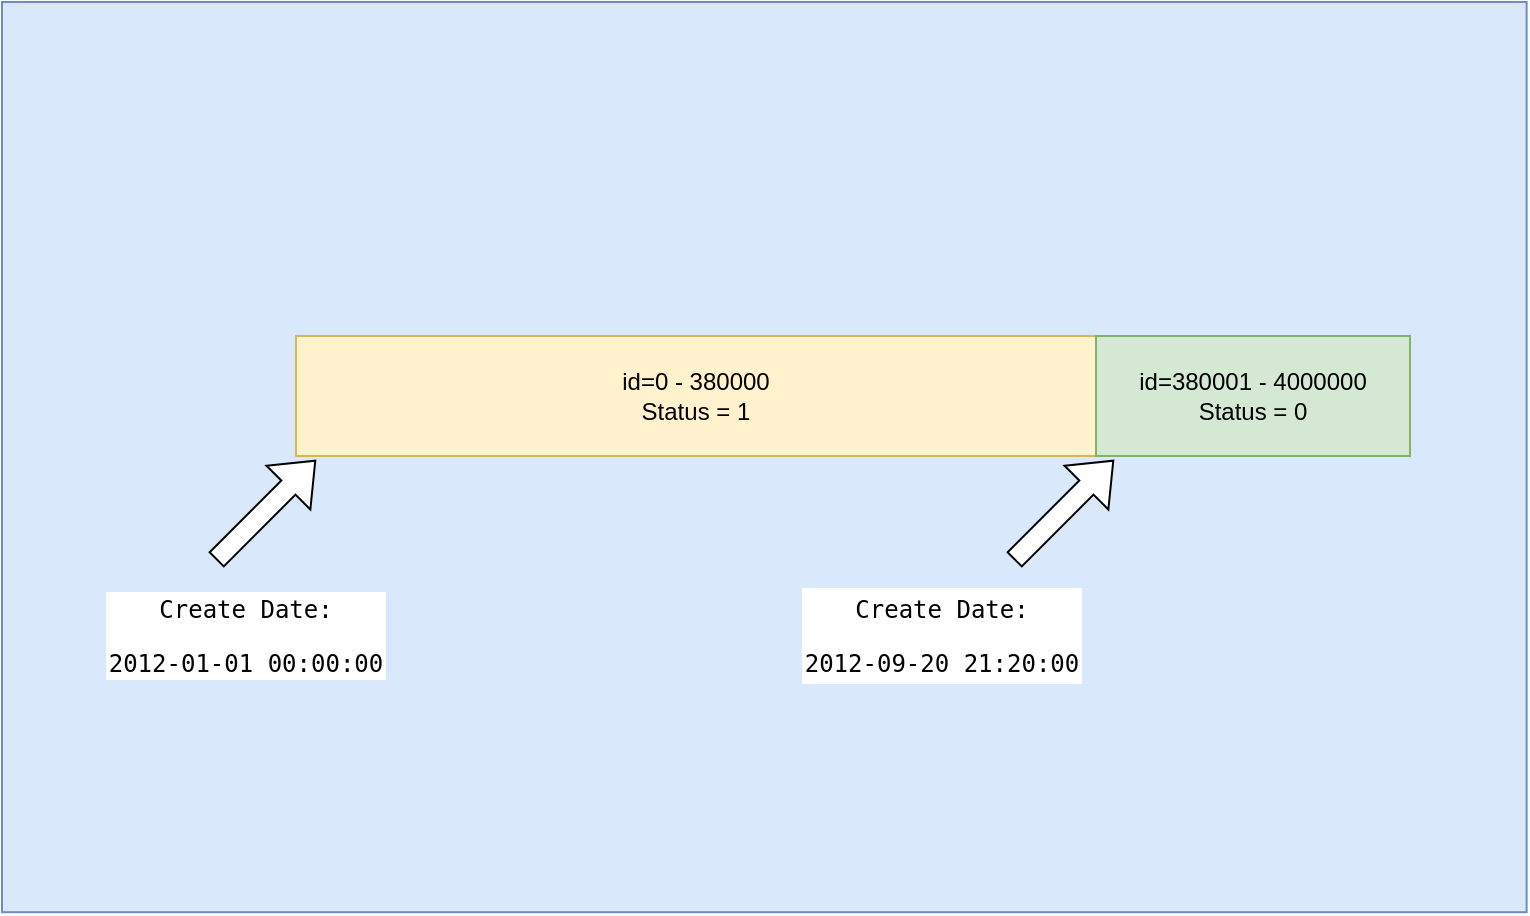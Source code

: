 <mxfile version="26.2.4" pages="3">
  <diagram name="Page-1" id="B-NXQfdj9lT-cmG35u87">
    <mxGraphModel dx="2087" dy="908" grid="0" gridSize="10" guides="1" tooltips="1" connect="1" arrows="1" fold="1" page="0" pageScale="1" pageWidth="827" pageHeight="1169" math="0" shadow="0">
      <root>
        <mxCell id="0" />
        <mxCell id="AWFziX5qAN1pF5W1EHlr-2" value="part1" parent="0" />
        <mxCell id="AWFziX5qAN1pF5W1EHlr-1" value="" style="rounded=0;whiteSpace=wrap;html=1;fillColor=#dae8fc;strokeColor=#6c8ebf;aspect=fixed;" vertex="1" parent="AWFziX5qAN1pF5W1EHlr-2">
          <mxGeometry x="-27" y="103" width="762.31" height="455.1" as="geometry" />
        </mxCell>
        <mxCell id="1" parent="0" />
        <mxCell id="8leqp02ebylX3cAgB8gu-1" value="id=0 - 380000&lt;div&gt;Status = 1&lt;/div&gt;" style="rounded=0;whiteSpace=wrap;html=1;fillColor=#fff2cc;strokeColor=#d6b656;" parent="1" vertex="1">
          <mxGeometry x="120" y="270" width="400" height="60" as="geometry" />
        </mxCell>
        <mxCell id="8leqp02ebylX3cAgB8gu-2" value="id=380001 - 4000000&lt;div&gt;Status = 0&lt;/div&gt;" style="rounded=0;whiteSpace=wrap;html=1;fillColor=#d5e8d4;strokeColor=#82b366;" parent="1" vertex="1">
          <mxGeometry x="520" y="270" width="157" height="60" as="geometry" />
        </mxCell>
        <mxCell id="8leqp02ebylX3cAgB8gu-3" value="" style="shape=flexArrow;endArrow=classic;html=1;rounded=0;fillColor=default;" parent="1" edge="1">
          <mxGeometry width="50" height="50" relative="1" as="geometry">
            <mxPoint x="479" y="382" as="sourcePoint" />
            <mxPoint x="529" y="332" as="targetPoint" />
          </mxGeometry>
        </mxCell>
        <mxCell id="8leqp02ebylX3cAgB8gu-4" value="" style="shape=flexArrow;endArrow=classic;html=1;rounded=0;fillColor=default;" parent="1" edge="1">
          <mxGeometry width="50" height="50" relative="1" as="geometry">
            <mxPoint x="80" y="382" as="sourcePoint" />
            <mxPoint x="130" y="332" as="targetPoint" />
          </mxGeometry>
        </mxCell>
        <mxCell id="8leqp02ebylX3cAgB8gu-5" value="&lt;pre class=&quot;graf graf--pre&quot;&gt;Create Date:&lt;/pre&gt;&lt;pre class=&quot;graf graf--pre&quot;&gt;2012-01-01 00:00:00&lt;/pre&gt;" style="text;html=1;align=center;verticalAlign=middle;whiteSpace=wrap;rounded=0;fillColor=default;" parent="1" vertex="1">
          <mxGeometry x="25" y="398" width="140" height="44" as="geometry" />
        </mxCell>
        <mxCell id="8leqp02ebylX3cAgB8gu-6" value="&lt;pre class=&quot;graf graf--pre&quot;&gt;Create Date:&lt;/pre&gt;&lt;pre class=&quot;graf graf--pre&quot;&gt;2012-09-20 21:20:00&lt;/pre&gt;" style="text;html=1;align=center;verticalAlign=middle;whiteSpace=wrap;rounded=0;fillColor=default;" parent="1" vertex="1">
          <mxGeometry x="373" y="396" width="140" height="48" as="geometry" />
        </mxCell>
        <mxCell id="8leqp02ebylX3cAgB8gu-15" value="part2" parent="0" visible="0" />
        <mxCell id="HA0lHsWeE3cm6nTAC_Fw-1" style="edgeStyle=orthogonalEdgeStyle;rounded=0;orthogonalLoop=1;jettySize=auto;html=1;entryX=0.5;entryY=0;entryDx=0;entryDy=0;" parent="8leqp02ebylX3cAgB8gu-15" source="8leqp02ebylX3cAgB8gu-10" target="8leqp02ebylX3cAgB8gu-19" edge="1">
          <mxGeometry relative="1" as="geometry">
            <Array as="points">
              <mxPoint x="569" y="-26" />
              <mxPoint x="599" y="-26" />
            </Array>
          </mxGeometry>
        </mxCell>
        <mxCell id="8leqp02ebylX3cAgB8gu-10" value="Data we are going to query" style="rounded=0;whiteSpace=wrap;html=1;fillColor=#dae8fc;strokeColor=#6c8ebf;" parent="8leqp02ebylX3cAgB8gu-15" vertex="1">
          <mxGeometry x="522.5" y="-104" width="93.5" height="66" as="geometry" />
        </mxCell>
        <mxCell id="8leqp02ebylX3cAgB8gu-11" value="" style="shape=flexArrow;endArrow=classic;html=1;rounded=0;fillColor=default;" parent="8leqp02ebylX3cAgB8gu-15" edge="1">
          <mxGeometry width="50" height="50" relative="1" as="geometry">
            <mxPoint x="623" y="384" as="sourcePoint" />
            <mxPoint x="574" y="334" as="targetPoint" />
          </mxGeometry>
        </mxCell>
        <mxCell id="8leqp02ebylX3cAgB8gu-14" value="&lt;pre class=&quot;graf graf--pre&quot;&gt;Create Date:&lt;/pre&gt;&lt;pre class=&quot;graf graf--pre&quot;&gt;&amp;lt;2012-09-20 21:20:00&lt;/pre&gt;&lt;pre class=&quot;graf graf--pre&quot;&gt;+10000 minutes&lt;/pre&gt;" style="text;html=1;align=center;verticalAlign=middle;whiteSpace=wrap;rounded=0;" parent="8leqp02ebylX3cAgB8gu-15" vertex="1">
          <mxGeometry x="549" y="390" width="140" height="88" as="geometry" />
        </mxCell>
        <mxCell id="8leqp02ebylX3cAgB8gu-18" value="1" style="rounded=0;whiteSpace=wrap;html=1;fillColor=#f8cecc;strokeColor=#b85450;" parent="8leqp02ebylX3cAgB8gu-15" vertex="1">
          <mxGeometry x="216" y="-10" width="162" height="60" as="geometry" />
        </mxCell>
        <mxCell id="8leqp02ebylX3cAgB8gu-29" style="edgeStyle=orthogonalEdgeStyle;rounded=0;orthogonalLoop=1;jettySize=auto;html=1;entryX=0.5;entryY=0;entryDx=0;entryDy=0;" parent="8leqp02ebylX3cAgB8gu-15" source="8leqp02ebylX3cAgB8gu-19" target="8leqp02ebylX3cAgB8gu-24" edge="1">
          <mxGeometry relative="1" as="geometry" />
        </mxCell>
        <mxCell id="8leqp02ebylX3cAgB8gu-19" value="0" style="rounded=0;whiteSpace=wrap;html=1;fillColor=#f8cecc;strokeColor=#b85450;" parent="8leqp02ebylX3cAgB8gu-15" vertex="1">
          <mxGeometry x="522.5" y="-12" width="152" height="60" as="geometry" />
        </mxCell>
        <mxCell id="8leqp02ebylX3cAgB8gu-20" value="status" style="rounded=0;whiteSpace=wrap;html=1;fillColor=#1ba1e2;fontColor=#ffffff;strokeColor=#006EAF;" parent="8leqp02ebylX3cAgB8gu-15" vertex="1">
          <mxGeometry x="-49" y="-10" width="94" height="60" as="geometry" />
        </mxCell>
        <mxCell id="8leqp02ebylX3cAgB8gu-21" value="execution_time" style="rounded=0;whiteSpace=wrap;html=1;fillColor=#1ba1e2;fontColor=#ffffff;strokeColor=#006EAF;" parent="8leqp02ebylX3cAgB8gu-15" vertex="1">
          <mxGeometry x="-49" y="162" width="94" height="60" as="geometry" />
        </mxCell>
        <mxCell id="8leqp02ebylX3cAgB8gu-22" value="create_date" style="rounded=0;whiteSpace=wrap;html=1;fillColor=#1ba1e2;fontColor=#ffffff;strokeColor=#006EAF;" parent="8leqp02ebylX3cAgB8gu-15" vertex="1">
          <mxGeometry x="-49" y="77" width="94" height="60" as="geometry" />
        </mxCell>
        <mxCell id="8leqp02ebylX3cAgB8gu-23" value="&lt;pre class=&quot;graf graf--pre&quot;&gt;&lt;font face=&quot;Helvetica&quot;&gt;&lt;span style=&quot;white-space: normal;&quot;&gt;0-99&lt;/span&gt;&lt;/font&gt;&lt;/pre&gt;" style="rounded=0;whiteSpace=wrap;html=1;fillColor=#f8cecc;strokeColor=#b85450;" parent="8leqp02ebylX3cAgB8gu-15" vertex="1">
          <mxGeometry x="145.5" y="162" width="303" height="60" as="geometry" />
        </mxCell>
        <mxCell id="8leqp02ebylX3cAgB8gu-30" style="edgeStyle=orthogonalEdgeStyle;rounded=0;orthogonalLoop=1;jettySize=auto;html=1;" parent="8leqp02ebylX3cAgB8gu-15" source="8leqp02ebylX3cAgB8gu-24" target="8leqp02ebylX3cAgB8gu-26" edge="1">
          <mxGeometry relative="1" as="geometry" />
        </mxCell>
        <mxCell id="8leqp02ebylX3cAgB8gu-24" value="&lt;pre class=&quot;graf graf--pre&quot;&gt;&lt;span style=&quot;background-color: initial; font-family: Helvetica; white-space: normal;&quot;&gt;&amp;gt;&lt;/span&gt;2012-09-20 21:20:00&lt;/pre&gt;" style="rounded=0;whiteSpace=wrap;html=1;fillColor=#f8cecc;strokeColor=#b85450;" parent="8leqp02ebylX3cAgB8gu-15" vertex="1">
          <mxGeometry x="520" y="80" width="157" height="60" as="geometry" />
        </mxCell>
        <mxCell id="8leqp02ebylX3cAgB8gu-25" value="&lt;pre class=&quot;graf graf--pre&quot;&gt;&lt;span style=&quot;background-color: initial; font-family: Helvetica; white-space: normal;&quot;&gt;2012-01-01 00:00:00 -&amp;nbsp;&lt;/span&gt;2012-09-20 21:20:00&lt;/pre&gt;" style="rounded=0;whiteSpace=wrap;html=1;fillColor=#f8cecc;strokeColor=#b85450;" parent="8leqp02ebylX3cAgB8gu-15" vertex="1">
          <mxGeometry x="145.5" y="77" width="303" height="60" as="geometry" />
        </mxCell>
        <mxCell id="8leqp02ebylX3cAgB8gu-26" value="&lt;pre class=&quot;graf graf--pre&quot;&gt;&lt;font face=&quot;Helvetica&quot;&gt;&lt;span style=&quot;white-space: normal;&quot;&gt;0-99&lt;/span&gt;&lt;/font&gt;&lt;/pre&gt;" style="rounded=0;whiteSpace=wrap;html=1;fillColor=#f8cecc;strokeColor=#b85450;" parent="8leqp02ebylX3cAgB8gu-15" vertex="1">
          <mxGeometry x="520" y="159" width="157" height="60" as="geometry" />
        </mxCell>
        <mxCell id="8leqp02ebylX3cAgB8gu-31" style="edgeStyle=orthogonalEdgeStyle;rounded=0;orthogonalLoop=1;jettySize=auto;html=1;entryX=0.076;entryY=0;entryDx=0;entryDy=0;entryPerimeter=0;" parent="8leqp02ebylX3cAgB8gu-15" source="8leqp02ebylX3cAgB8gu-26" target="8leqp02ebylX3cAgB8gu-2" edge="1">
          <mxGeometry relative="1" as="geometry" />
        </mxCell>
        <mxCell id="HA0lHsWeE3cm6nTAC_Fw-3" value="" style="whiteSpace=wrap;html=1;aspect=fixed;fillColor=#b0e3e6;strokeColor=#0e8088;" parent="8leqp02ebylX3cAgB8gu-15" vertex="1">
          <mxGeometry x="-70" y="-217" width="780" height="780" as="geometry" />
        </mxCell>
      </root>
    </mxGraphModel>
  </diagram>
  <diagram id="Y7cQ3jqn8JZCrGKUY3XV" name="Page-2">
    <mxGraphModel dx="2790" dy="2087" grid="0" gridSize="10" guides="1" tooltips="1" connect="1" arrows="1" fold="1" page="0" pageScale="1" pageWidth="827" pageHeight="1169" math="0" shadow="0">
      <root>
        <mxCell id="0" />
        <mxCell id="1" parent="0" />
        <mxCell id="v7k1uF0IntfajvlT4pVl-124" value="20%" style="rounded=0;whiteSpace=wrap;html=1;fillColor=#f8cecc;strokeColor=#b85450;align=right;verticalAlign=bottom;" parent="1" vertex="1">
          <mxGeometry x="508" y="731" width="299" height="92" as="geometry" />
        </mxCell>
        <mxCell id="dPNxguPu4gz0hhFSu7R7-1" value="id=0 - 380000&lt;div&gt;Status = 1&lt;/div&gt;" style="rounded=0;whiteSpace=wrap;html=1;fillColor=#fff2cc;strokeColor=#d6b656;" parent="1" vertex="1">
          <mxGeometry x="-135" y="-43" width="626" height="60" as="geometry" />
        </mxCell>
        <mxCell id="dPNxguPu4gz0hhFSu7R7-2" value="id=380001 - 400000&lt;div&gt;Status = 0&lt;/div&gt;" style="rounded=0;whiteSpace=wrap;html=1;fillColor=#d5e8d4;strokeColor=#82b366;" parent="1" vertex="1">
          <mxGeometry x="517" y="-43" width="440" height="60" as="geometry" />
        </mxCell>
        <mxCell id="o8rw83za9aMopGADPDXD-7" style="edgeStyle=orthogonalEdgeStyle;rounded=0;orthogonalLoop=1;jettySize=auto;html=1;entryX=0.5;entryY=0;entryDx=0;entryDy=0;jumpStyle=none;fillColor=#e51400;strokeColor=#B20000;exitX=0.5;exitY=1;exitDx=0;exitDy=0;" parent="1" source="dPNxguPu4gz0hhFSu7R7-9" target="FqFkVFzxnZ7qkO9W-dHn-5" edge="1">
          <mxGeometry relative="1" as="geometry">
            <Array as="points">
              <mxPoint x="1061" y="-359" />
              <mxPoint x="-54" y="-359" />
            </Array>
          </mxGeometry>
        </mxCell>
        <mxCell id="dPNxguPu4gz0hhFSu7R7-9" value="1" style="rounded=0;whiteSpace=wrap;html=1;fillColor=#f8cecc;strokeColor=#b85450;" parent="1" vertex="1">
          <mxGeometry x="982" y="-446" width="157" height="60" as="geometry" />
        </mxCell>
        <mxCell id="o8rw83za9aMopGADPDXD-10" style="edgeStyle=orthogonalEdgeStyle;rounded=0;orthogonalLoop=1;jettySize=auto;html=1;" parent="1" source="dPNxguPu4gz0hhFSu7R7-11" target="FqFkVFzxnZ7qkO9W-dHn-27" edge="1">
          <mxGeometry relative="1" as="geometry" />
        </mxCell>
        <mxCell id="o8rw83za9aMopGADPDXD-11" style="edgeStyle=orthogonalEdgeStyle;rounded=0;orthogonalLoop=1;jettySize=auto;html=1;entryX=0.5;entryY=0;entryDx=0;entryDy=0;" parent="1" source="dPNxguPu4gz0hhFSu7R7-11" target="FqFkVFzxnZ7qkO9W-dHn-32" edge="1">
          <mxGeometry relative="1" as="geometry" />
        </mxCell>
        <mxCell id="v7k1uF0IntfajvlT4pVl-90" style="edgeStyle=orthogonalEdgeStyle;rounded=0;orthogonalLoop=1;jettySize=auto;html=1;entryX=0;entryY=0.5;entryDx=0;entryDy=0;" parent="1" source="dPNxguPu4gz0hhFSu7R7-11" target="dPNxguPu4gz0hhFSu7R7-9" edge="1">
          <mxGeometry relative="1" as="geometry" />
        </mxCell>
        <mxCell id="dPNxguPu4gz0hhFSu7R7-11" value="0" style="rounded=0;whiteSpace=wrap;html=1;fillColor=#f8cecc;strokeColor=#b85450;" parent="1" vertex="1">
          <mxGeometry x="519" y="-446" width="439.5" height="60" as="geometry" />
        </mxCell>
        <mxCell id="dPNxguPu4gz0hhFSu7R7-12" value="status" style="rounded=0;whiteSpace=wrap;html=1;fillColor=#1ba1e2;fontColor=#ffffff;strokeColor=#006EAF;" parent="1" vertex="1">
          <mxGeometry x="-253" y="-446" width="94" height="60" as="geometry" />
        </mxCell>
        <mxCell id="dPNxguPu4gz0hhFSu7R7-13" value="execution_time" style="rounded=0;whiteSpace=wrap;html=1;fillColor=#1ba1e2;fontColor=#ffffff;strokeColor=#006EAF;" parent="1" vertex="1">
          <mxGeometry x="-253" y="-232" width="94" height="60" as="geometry" />
        </mxCell>
        <mxCell id="dPNxguPu4gz0hhFSu7R7-14" value="create_date" style="rounded=0;whiteSpace=wrap;html=1;fillColor=#1ba1e2;fontColor=#ffffff;strokeColor=#006EAF;" parent="1" vertex="1">
          <mxGeometry x="-253" y="-321" width="94" height="60" as="geometry" />
        </mxCell>
        <mxCell id="o8rw83za9aMopGADPDXD-29" style="rounded=0;orthogonalLoop=1;jettySize=auto;html=1;entryX=0.5;entryY=0;entryDx=0;entryDy=0;exitX=0.5;exitY=1;exitDx=0;exitDy=0;" parent="1" source="dPNxguPu4gz0hhFSu7R7-15" target="o8rw83za9aMopGADPDXD-19" edge="1">
          <mxGeometry relative="1" as="geometry" />
        </mxCell>
        <mxCell id="dPNxguPu4gz0hhFSu7R7-15" value="&lt;pre class=&quot;graf graf--pre&quot;&gt;&lt;font face=&quot;Helvetica&quot;&gt;&lt;span style=&quot;white-space: normal;&quot;&gt;0&lt;/span&gt;&lt;/font&gt;&lt;/pre&gt;" style="rounded=0;whiteSpace=wrap;html=1;fillColor=#647687;strokeColor=#314354;fontColor=#ffffff;" parent="1" vertex="1">
          <mxGeometry x="-135" y="-232" width="34" height="60" as="geometry" />
        </mxCell>
        <mxCell id="FqFkVFzxnZ7qkO9W-dHn-2" value="" style="edgeStyle=orthogonalEdgeStyle;rounded=0;orthogonalLoop=1;jettySize=auto;html=1;" parent="1" source="FqFkVFzxnZ7qkO9W-dHn-1" target="dPNxguPu4gz0hhFSu7R7-11" edge="1">
          <mxGeometry relative="1" as="geometry" />
        </mxCell>
        <mxCell id="FqFkVFzxnZ7qkO9W-dHn-1" value="Data we are going to query" style="rounded=0;whiteSpace=wrap;html=1;fillColor=#dae8fc;strokeColor=#6c8ebf;" parent="1" vertex="1">
          <mxGeometry x="517" y="-553" width="123" height="66" as="geometry" />
        </mxCell>
        <mxCell id="FqFkVFzxnZ7qkO9W-dHn-5" value="&lt;pre class=&quot;graf graf--pre&quot;&gt;&lt;span style=&quot;background-color: initial; font-family: Helvetica; white-space: normal;&quot;&gt;2012-01-01 00:00:00&amp;nbsp;&lt;/span&gt;&lt;/pre&gt;" style="rounded=0;whiteSpace=wrap;html=1;fillColor=#e1d5e7;strokeColor=#9673a6;" parent="1" vertex="1">
          <mxGeometry x="-136" y="-318" width="163" height="60" as="geometry" />
        </mxCell>
        <mxCell id="o8rw83za9aMopGADPDXD-28" style="rounded=0;orthogonalLoop=1;jettySize=auto;html=1;entryX=0.5;entryY=0;entryDx=0;entryDy=0;" parent="1" source="FqFkVFzxnZ7qkO9W-dHn-9" target="o8rw83za9aMopGADPDXD-13" edge="1">
          <mxGeometry relative="1" as="geometry" />
        </mxCell>
        <mxCell id="FqFkVFzxnZ7qkO9W-dHn-9" value="&lt;pre class=&quot;graf graf--pre&quot;&gt;&lt;font face=&quot;Helvetica&quot;&gt;&lt;span style=&quot;white-space: normal;&quot;&gt;1&lt;/span&gt;&lt;/font&gt;&lt;/pre&gt;" style="rounded=0;whiteSpace=wrap;html=1;fillColor=#647687;strokeColor=#314354;fontColor=#ffffff;" parent="1" vertex="1">
          <mxGeometry x="-92" y="-232" width="34" height="60" as="geometry" />
        </mxCell>
        <mxCell id="o8rw83za9aMopGADPDXD-30" style="edgeStyle=orthogonalEdgeStyle;rounded=0;orthogonalLoop=1;jettySize=auto;html=1;entryX=0.5;entryY=0;entryDx=0;entryDy=0;" parent="1" source="FqFkVFzxnZ7qkO9W-dHn-10" target="o8rw83za9aMopGADPDXD-18" edge="1">
          <mxGeometry relative="1" as="geometry" />
        </mxCell>
        <mxCell id="FqFkVFzxnZ7qkO9W-dHn-10" value="&lt;pre class=&quot;graf graf--pre&quot;&gt;&lt;font face=&quot;Helvetica&quot;&gt;&lt;span style=&quot;white-space: normal;&quot;&gt;99&lt;/span&gt;&lt;/font&gt;&lt;/pre&gt;" style="rounded=0;whiteSpace=wrap;html=1;fillColor=#647687;strokeColor=#314354;fontColor=#ffffff;" parent="1" vertex="1">
          <mxGeometry x="-6.5" y="-230" width="34" height="60" as="geometry" />
        </mxCell>
        <mxCell id="FqFkVFzxnZ7qkO9W-dHn-12" value="......." style="text;html=1;align=center;verticalAlign=middle;whiteSpace=wrap;rounded=0;" parent="1" vertex="1">
          <mxGeometry x="-66.5" y="-219" width="60" height="30" as="geometry" />
        </mxCell>
        <mxCell id="FqFkVFzxnZ7qkO9W-dHn-15" value="&lt;pre class=&quot;graf graf--pre&quot;&gt;&lt;font face=&quot;Helvetica&quot;&gt;&lt;span style=&quot;white-space: normal;&quot;&gt;0&lt;/span&gt;&lt;/font&gt;&lt;/pre&gt;" style="rounded=0;whiteSpace=wrap;html=1;fillColor=#647687;strokeColor=#314354;fontColor=#ffffff;" parent="1" vertex="1">
          <mxGeometry x="54" y="-231" width="34" height="60" as="geometry" />
        </mxCell>
        <mxCell id="FqFkVFzxnZ7qkO9W-dHn-16" value="&lt;pre class=&quot;graf graf--pre&quot;&gt;&lt;span style=&quot;background-color: initial; font-family: Helvetica; white-space: normal;&quot;&gt;2012-01-01 00:01:00&amp;nbsp;&lt;/span&gt;&lt;/pre&gt;" style="rounded=0;whiteSpace=wrap;html=1;fillColor=#e1d5e7;strokeColor=#9673a6;" parent="1" vertex="1">
          <mxGeometry x="53" y="-317" width="163" height="60" as="geometry" />
        </mxCell>
        <mxCell id="FqFkVFzxnZ7qkO9W-dHn-17" value="&lt;pre class=&quot;graf graf--pre&quot;&gt;&lt;font face=&quot;Helvetica&quot;&gt;&lt;span style=&quot;white-space: normal;&quot;&gt;1&lt;/span&gt;&lt;/font&gt;&lt;/pre&gt;" style="rounded=0;whiteSpace=wrap;html=1;fillColor=#647687;strokeColor=#314354;fontColor=#ffffff;" parent="1" vertex="1">
          <mxGeometry x="97" y="-231" width="34" height="60" as="geometry" />
        </mxCell>
        <mxCell id="FqFkVFzxnZ7qkO9W-dHn-18" value="&lt;pre class=&quot;graf graf--pre&quot;&gt;&lt;font face=&quot;Helvetica&quot;&gt;&lt;span style=&quot;white-space: normal;&quot;&gt;99&lt;/span&gt;&lt;/font&gt;&lt;/pre&gt;" style="rounded=0;whiteSpace=wrap;html=1;fillColor=#647687;strokeColor=#314354;fontColor=#ffffff;" parent="1" vertex="1">
          <mxGeometry x="182.5" y="-229" width="34" height="60" as="geometry" />
        </mxCell>
        <mxCell id="FqFkVFzxnZ7qkO9W-dHn-19" value="......." style="text;html=1;align=center;verticalAlign=middle;whiteSpace=wrap;rounded=0;" parent="1" vertex="1">
          <mxGeometry x="122.5" y="-218" width="60" height="30" as="geometry" />
        </mxCell>
        <mxCell id="FqFkVFzxnZ7qkO9W-dHn-20" value="&lt;pre class=&quot;graf graf--pre&quot;&gt;&lt;font face=&quot;Helvetica&quot;&gt;&lt;span style=&quot;white-space: normal;&quot;&gt;0&lt;/span&gt;&lt;/font&gt;&lt;/pre&gt;" style="rounded=0;whiteSpace=wrap;html=1;fillColor=#647687;strokeColor=#314354;fontColor=#ffffff;" parent="1" vertex="1">
          <mxGeometry x="325" y="-232" width="34" height="60" as="geometry" />
        </mxCell>
        <mxCell id="FqFkVFzxnZ7qkO9W-dHn-21" value="&lt;pre class=&quot;graf graf--pre&quot;&gt;&lt;span style=&quot;background-color: initial; font-family: Helvetica; white-space: normal;&quot;&gt;2012-09-20 21:19:00&amp;nbsp;&lt;/span&gt;&lt;/pre&gt;" style="rounded=0;whiteSpace=wrap;html=1;fillColor=#e1d5e7;strokeColor=#9673a6;" parent="1" vertex="1">
          <mxGeometry x="327" y="-314" width="163" height="60" as="geometry" />
        </mxCell>
        <mxCell id="FqFkVFzxnZ7qkO9W-dHn-22" value="&lt;pre class=&quot;graf graf--pre&quot;&gt;&lt;font face=&quot;Helvetica&quot;&gt;&lt;span style=&quot;white-space: normal;&quot;&gt;1&lt;/span&gt;&lt;/font&gt;&lt;/pre&gt;" style="rounded=0;whiteSpace=wrap;html=1;fillColor=#647687;strokeColor=#314354;fontColor=#ffffff;" parent="1" vertex="1">
          <mxGeometry x="368" y="-232" width="34" height="60" as="geometry" />
        </mxCell>
        <mxCell id="FqFkVFzxnZ7qkO9W-dHn-23" value="&lt;pre class=&quot;graf graf--pre&quot;&gt;&lt;font face=&quot;Helvetica&quot;&gt;&lt;span style=&quot;white-space: normal;&quot;&gt;99&lt;/span&gt;&lt;/font&gt;&lt;/pre&gt;" style="rounded=0;whiteSpace=wrap;html=1;fillColor=#647687;strokeColor=#314354;fontColor=#ffffff;" parent="1" vertex="1">
          <mxGeometry x="456" y="-232" width="34" height="60" as="geometry" />
        </mxCell>
        <mxCell id="FqFkVFzxnZ7qkO9W-dHn-24" value="......." style="text;html=1;align=center;verticalAlign=middle;whiteSpace=wrap;rounded=0;" parent="1" vertex="1">
          <mxGeometry x="393.5" y="-219" width="60" height="30" as="geometry" />
        </mxCell>
        <mxCell id="FqFkVFzxnZ7qkO9W-dHn-25" value="......." style="text;html=1;align=center;verticalAlign=middle;whiteSpace=wrap;rounded=0;" parent="1" vertex="1">
          <mxGeometry x="239" y="-302" width="60" height="30" as="geometry" />
        </mxCell>
        <mxCell id="o8rw83za9aMopGADPDXD-26" style="rounded=0;orthogonalLoop=1;jettySize=auto;html=1;exitX=0.5;exitY=1;exitDx=0;exitDy=0;entryX=0;entryY=0.5;entryDx=0;entryDy=0;" parent="1" source="FqFkVFzxnZ7qkO9W-dHn-26" target="o8rw83za9aMopGADPDXD-22" edge="1">
          <mxGeometry relative="1" as="geometry">
            <mxPoint x="574" y="-127" as="targetPoint" />
          </mxGeometry>
        </mxCell>
        <mxCell id="FqFkVFzxnZ7qkO9W-dHn-26" value="&lt;pre class=&quot;graf graf--pre&quot;&gt;&lt;font face=&quot;Helvetica&quot;&gt;&lt;span style=&quot;white-space: normal;&quot;&gt;0&lt;/span&gt;&lt;/font&gt;&lt;/pre&gt;" style="rounded=0;whiteSpace=wrap;html=1;fillColor=#647687;strokeColor=#314354;fontColor=#ffffff;" parent="1" vertex="1">
          <mxGeometry x="517" y="-232" width="34" height="60" as="geometry" />
        </mxCell>
        <mxCell id="pqtOe0joOE0Dy9z5Qx2X-1" style="edgeStyle=orthogonalEdgeStyle;rounded=0;orthogonalLoop=1;jettySize=auto;html=1;" parent="1" source="FqFkVFzxnZ7qkO9W-dHn-27" target="FqFkVFzxnZ7qkO9W-dHn-26" edge="1">
          <mxGeometry relative="1" as="geometry">
            <Array as="points">
              <mxPoint x="599" y="-243" />
              <mxPoint x="534" y="-243" />
            </Array>
          </mxGeometry>
        </mxCell>
        <mxCell id="pqtOe0joOE0Dy9z5Qx2X-2" style="edgeStyle=orthogonalEdgeStyle;rounded=0;orthogonalLoop=1;jettySize=auto;html=1;entryX=0.75;entryY=0;entryDx=0;entryDy=0;" parent="1" source="FqFkVFzxnZ7qkO9W-dHn-27" target="FqFkVFzxnZ7qkO9W-dHn-29" edge="1">
          <mxGeometry relative="1" as="geometry">
            <Array as="points">
              <mxPoint x="599" y="-243" />
              <mxPoint x="674" y="-243" />
            </Array>
          </mxGeometry>
        </mxCell>
        <mxCell id="FqFkVFzxnZ7qkO9W-dHn-27" value="&lt;pre class=&quot;graf graf--pre&quot;&gt;&lt;span style=&quot;background-color: initial; font-family: Helvetica; white-space: normal;&quot;&gt;2012-09-20 21:20:00&amp;nbsp;&lt;/span&gt;&lt;/pre&gt;" style="rounded=0;whiteSpace=wrap;html=1;fillColor=#e1d5e7;strokeColor=#9673a6;" parent="1" vertex="1">
          <mxGeometry x="519" y="-314" width="163" height="60" as="geometry" />
        </mxCell>
        <mxCell id="o8rw83za9aMopGADPDXD-27" style="rounded=0;orthogonalLoop=1;jettySize=auto;html=1;entryX=0;entryY=0.5;entryDx=0;entryDy=0;exitX=0.5;exitY=1;exitDx=0;exitDy=0;" parent="1" source="FqFkVFzxnZ7qkO9W-dHn-28" target="o8rw83za9aMopGADPDXD-20" edge="1">
          <mxGeometry relative="1" as="geometry" />
        </mxCell>
        <mxCell id="FqFkVFzxnZ7qkO9W-dHn-28" value="&lt;pre class=&quot;graf graf--pre&quot;&gt;&lt;font face=&quot;Helvetica&quot;&gt;&lt;span style=&quot;white-space: normal;&quot;&gt;1&lt;/span&gt;&lt;/font&gt;&lt;/pre&gt;" style="rounded=0;whiteSpace=wrap;html=1;fillColor=#647687;strokeColor=#314354;fontColor=#ffffff;" parent="1" vertex="1">
          <mxGeometry x="560" y="-232" width="34" height="60" as="geometry" />
        </mxCell>
        <mxCell id="FqFkVFzxnZ7qkO9W-dHn-29" value="&lt;pre class=&quot;graf graf--pre&quot;&gt;&lt;font face=&quot;Helvetica&quot;&gt;&lt;span style=&quot;white-space: normal;&quot;&gt;99&lt;/span&gt;&lt;/font&gt;&lt;/pre&gt;" style="rounded=0;whiteSpace=wrap;html=1;fillColor=#647687;strokeColor=#314354;fontColor=#ffffff;" parent="1" vertex="1">
          <mxGeometry x="648" y="-232" width="34" height="60" as="geometry" />
        </mxCell>
        <mxCell id="FqFkVFzxnZ7qkO9W-dHn-30" value="......." style="text;html=1;align=center;verticalAlign=middle;whiteSpace=wrap;rounded=0;" parent="1" vertex="1">
          <mxGeometry x="585.5" y="-219" width="60" height="30" as="geometry" />
        </mxCell>
        <mxCell id="FqFkVFzxnZ7qkO9W-dHn-31" value="&lt;pre class=&quot;graf graf--pre&quot;&gt;&lt;font face=&quot;Helvetica&quot;&gt;&lt;span style=&quot;white-space: normal;&quot;&gt;0&lt;/span&gt;&lt;/font&gt;&lt;/pre&gt;" style="rounded=0;whiteSpace=wrap;html=1;fillColor=#647687;strokeColor=#314354;fontColor=#ffffff;" parent="1" vertex="1">
          <mxGeometry x="708" y="-232" width="34" height="60" as="geometry" />
        </mxCell>
        <mxCell id="FqFkVFzxnZ7qkO9W-dHn-32" value="&lt;pre class=&quot;graf graf--pre&quot;&gt;&lt;span style=&quot;background-color: initial; font-family: Helvetica; white-space: normal;&quot;&gt;2012-09-20 21:21:00&amp;nbsp;&lt;/span&gt;&lt;/pre&gt;" style="rounded=0;whiteSpace=wrap;html=1;fillColor=#e1d5e7;strokeColor=#9673a6;" parent="1" vertex="1">
          <mxGeometry x="708" y="-314" width="163" height="60" as="geometry" />
        </mxCell>
        <mxCell id="FqFkVFzxnZ7qkO9W-dHn-33" value="&lt;pre class=&quot;graf graf--pre&quot;&gt;&lt;font face=&quot;Helvetica&quot;&gt;&lt;span style=&quot;white-space: normal;&quot;&gt;1&lt;/span&gt;&lt;/font&gt;&lt;/pre&gt;" style="rounded=0;whiteSpace=wrap;html=1;fillColor=#647687;strokeColor=#314354;fontColor=#ffffff;" parent="1" vertex="1">
          <mxGeometry x="751" y="-232" width="34" height="60" as="geometry" />
        </mxCell>
        <mxCell id="FqFkVFzxnZ7qkO9W-dHn-34" value="&lt;pre class=&quot;graf graf--pre&quot;&gt;&lt;font face=&quot;Helvetica&quot;&gt;&lt;span style=&quot;white-space: normal;&quot;&gt;99&lt;/span&gt;&lt;/font&gt;&lt;/pre&gt;" style="rounded=0;whiteSpace=wrap;html=1;fillColor=#647687;strokeColor=#314354;fontColor=#ffffff;" parent="1" vertex="1">
          <mxGeometry x="839" y="-232" width="34" height="60" as="geometry" />
        </mxCell>
        <mxCell id="FqFkVFzxnZ7qkO9W-dHn-35" value="......." style="text;html=1;align=center;verticalAlign=middle;whiteSpace=wrap;rounded=0;" parent="1" vertex="1">
          <mxGeometry x="776.5" y="-219" width="60" height="30" as="geometry" />
        </mxCell>
        <mxCell id="FqFkVFzxnZ7qkO9W-dHn-36" value="......." style="text;html=1;align=center;verticalAlign=middle;whiteSpace=wrap;rounded=0;" parent="1" vertex="1">
          <mxGeometry x="886" y="-306" width="60" height="30" as="geometry" />
        </mxCell>
        <mxCell id="o8rw83za9aMopGADPDXD-13" value="&lt;pre class=&quot;graf graf--pre&quot;&gt;&lt;font face=&quot;Helvetica&quot;&gt;&lt;span style=&quot;white-space: normal;&quot;&gt;0&lt;/span&gt;&lt;/font&gt;&lt;/pre&gt;" style="rounded=0;whiteSpace=wrap;html=1;fillColor=#76608a;strokeColor=#432D57;fontColor=#ffffff;" parent="1" vertex="1">
          <mxGeometry x="-135" y="-123" width="34" height="60" as="geometry" />
        </mxCell>
        <mxCell id="o8rw83za9aMopGADPDXD-14" value="id" style="rounded=0;whiteSpace=wrap;html=1;fillColor=#1ba1e2;fontColor=#ffffff;strokeColor=#006EAF;" parent="1" vertex="1">
          <mxGeometry x="-253" y="-123" width="94" height="60" as="geometry" />
        </mxCell>
        <mxCell id="o8rw83za9aMopGADPDXD-17" value="&lt;pre class=&quot;graf graf--pre&quot;&gt;&lt;font face=&quot;Helvetica&quot;&gt;&lt;span style=&quot;white-space: normal;&quot;&gt;1&lt;/span&gt;&lt;/font&gt;&lt;/pre&gt;" style="rounded=0;whiteSpace=wrap;html=1;fillColor=#76608a;strokeColor=#432D57;fontColor=#ffffff;" parent="1" vertex="1">
          <mxGeometry x="-92" y="-123" width="34" height="60" as="geometry" />
        </mxCell>
        <mxCell id="o8rw83za9aMopGADPDXD-18" value="&lt;pre class=&quot;graf graf--pre&quot;&gt;&lt;font face=&quot;Helvetica&quot;&gt;&lt;span style=&quot;white-space: normal;&quot;&gt;99&lt;/span&gt;&lt;/font&gt;&lt;/pre&gt;" style="rounded=0;whiteSpace=wrap;html=1;fillColor=#76608a;strokeColor=#432D57;fontColor=#ffffff;" parent="1" vertex="1">
          <mxGeometry x="-6.5" y="-123" width="34" height="60" as="geometry" />
        </mxCell>
        <mxCell id="o8rw83za9aMopGADPDXD-19" value="&lt;pre class=&quot;graf graf--pre&quot;&gt;&lt;font face=&quot;Helvetica&quot;&gt;&lt;span style=&quot;white-space: normal;&quot;&gt;100&lt;/span&gt;&lt;/font&gt;&lt;/pre&gt;" style="rounded=0;whiteSpace=wrap;html=1;fillColor=#76608a;strokeColor=#432D57;fontColor=#ffffff;" parent="1" vertex="1">
          <mxGeometry x="53" y="-123" width="34" height="60" as="geometry" />
        </mxCell>
        <mxCell id="o8rw83za9aMopGADPDXD-20" value="&lt;pre class=&quot;graf graf--pre&quot;&gt;&lt;font face=&quot;Helvetica&quot;&gt;&lt;span style=&quot;white-space: normal;&quot;&gt;380001&lt;/span&gt;&lt;/font&gt;&lt;/pre&gt;" style="rounded=0;whiteSpace=wrap;html=1;fillColor=#76608a;strokeColor=#432D57;fontColor=#ffffff;rotation=90;" parent="1" vertex="1">
          <mxGeometry x="502" y="-112" width="61" height="34.5" as="geometry" />
        </mxCell>
        <mxCell id="o8rw83za9aMopGADPDXD-22" value="&lt;pre class=&quot;graf graf--pre&quot;&gt;&lt;font face=&quot;Helvetica&quot;&gt;&lt;span style=&quot;white-space: normal;&quot;&gt;380002&lt;/span&gt;&lt;/font&gt;&lt;/pre&gt;" style="rounded=0;whiteSpace=wrap;html=1;fillColor=#76608a;strokeColor=#432D57;fontColor=#ffffff;rotation=90;" parent="1" vertex="1">
          <mxGeometry x="546.5" y="-112" width="61" height="34.5" as="geometry" />
        </mxCell>
        <mxCell id="o8rw83za9aMopGADPDXD-23" value="&lt;pre class=&quot;graf graf--pre&quot;&gt;&lt;font face=&quot;Helvetica&quot;&gt;&lt;span style=&quot;white-space: normal;&quot;&gt;400000&lt;/span&gt;&lt;/font&gt;&lt;/pre&gt;" style="rounded=0;whiteSpace=wrap;html=1;fillColor=#76608a;strokeColor=#432D57;fontColor=#ffffff;rotation=90;" parent="1" vertex="1">
          <mxGeometry x="907" y="-110.25" width="61" height="34.5" as="geometry" />
        </mxCell>
        <mxCell id="o8rw83za9aMopGADPDXD-25" value="......." style="text;html=1;align=center;verticalAlign=middle;whiteSpace=wrap;rounded=0;" parent="1" vertex="1">
          <mxGeometry x="604" y="-109.75" width="60" height="30" as="geometry" />
        </mxCell>
        <mxCell id="v7k1uF0IntfajvlT4pVl-1" value="id=0 - 380000&lt;div&gt;Status = 1&lt;/div&gt;" style="rounded=0;whiteSpace=wrap;html=1;fillColor=#fff2cc;strokeColor=#d6b656;" parent="1" vertex="1">
          <mxGeometry x="-135" y="1107" width="626" height="60" as="geometry" />
        </mxCell>
        <mxCell id="v7k1uF0IntfajvlT4pVl-2" value="id=380001 - 400000&lt;div&gt;Status = 0&lt;/div&gt;" style="rounded=0;whiteSpace=wrap;html=1;fillColor=#d5e8d4;strokeColor=#82b366;" parent="1" vertex="1">
          <mxGeometry x="517" y="1107" width="440" height="60" as="geometry" />
        </mxCell>
        <mxCell id="v7k1uF0IntfajvlT4pVl-70" style="edgeStyle=orthogonalEdgeStyle;rounded=0;orthogonalLoop=1;jettySize=auto;html=1;entryX=0.5;entryY=0;entryDx=0;entryDy=0;fillColor=#d80073;strokeColor=#A50040;exitX=0.5;exitY=1;exitDx=0;exitDy=0;" parent="1" source="v7k1uF0IntfajvlT4pVl-4" target="v7k1uF0IntfajvlT4pVl-12" edge="1">
          <mxGeometry relative="1" as="geometry">
            <Array as="points">
              <mxPoint x="1064" y="703" />
              <mxPoint x="-50" y="703" />
            </Array>
          </mxGeometry>
        </mxCell>
        <mxCell id="v7k1uF0IntfajvlT4pVl-122" style="edgeStyle=orthogonalEdgeStyle;rounded=0;orthogonalLoop=1;jettySize=auto;html=1;entryX=0.5;entryY=0;entryDx=0;entryDy=0;fillColor=#f8cecc;strokeColor=#b85450;exitX=0.501;exitY=0.94;exitDx=0;exitDy=0;exitPerimeter=0;" parent="1" source="v7k1uF0IntfajvlT4pVl-4" target="v7k1uF0IntfajvlT4pVl-71" edge="1">
          <mxGeometry relative="1" as="geometry">
            <Array as="points">
              <mxPoint x="1064" y="703" />
              <mxPoint x="131" y="703" />
            </Array>
          </mxGeometry>
        </mxCell>
        <mxCell id="v7k1uF0IntfajvlT4pVl-123" style="edgeStyle=orthogonalEdgeStyle;rounded=0;orthogonalLoop=1;jettySize=auto;html=1;fillColor=#f8cecc;strokeColor=#b85450;" parent="1" source="v7k1uF0IntfajvlT4pVl-4" target="v7k1uF0IntfajvlT4pVl-72" edge="1">
          <mxGeometry relative="1" as="geometry">
            <Array as="points">
              <mxPoint x="1064" y="703" />
              <mxPoint x="409" y="703" />
            </Array>
          </mxGeometry>
        </mxCell>
        <mxCell id="v7k1uF0IntfajvlT4pVl-4" value="1" style="rounded=0;whiteSpace=wrap;html=1;fillColor=#f8cecc;strokeColor=#b85450;" parent="1" vertex="1">
          <mxGeometry x="985" y="621" width="157" height="60" as="geometry" />
        </mxCell>
        <mxCell id="v7k1uF0IntfajvlT4pVl-81" style="edgeStyle=orthogonalEdgeStyle;rounded=0;orthogonalLoop=1;jettySize=auto;html=1;" parent="1" source="v7k1uF0IntfajvlT4pVl-7" target="v7k1uF0IntfajvlT4pVl-73" edge="1">
          <mxGeometry relative="1" as="geometry" />
        </mxCell>
        <mxCell id="v7k1uF0IntfajvlT4pVl-86" style="edgeStyle=orthogonalEdgeStyle;rounded=0;orthogonalLoop=1;jettySize=auto;html=1;entryX=0.5;entryY=0;entryDx=0;entryDy=0;" parent="1" source="v7k1uF0IntfajvlT4pVl-7" target="v7k1uF0IntfajvlT4pVl-77" edge="1">
          <mxGeometry relative="1" as="geometry" />
        </mxCell>
        <mxCell id="v7k1uF0IntfajvlT4pVl-87" style="edgeStyle=orthogonalEdgeStyle;rounded=0;orthogonalLoop=1;jettySize=auto;html=1;entryX=0;entryY=0.5;entryDx=0;entryDy=0;" parent="1" source="v7k1uF0IntfajvlT4pVl-7" target="v7k1uF0IntfajvlT4pVl-4" edge="1">
          <mxGeometry relative="1" as="geometry" />
        </mxCell>
        <mxCell id="v7k1uF0IntfajvlT4pVl-7" value="0" style="rounded=0;whiteSpace=wrap;html=1;fillColor=#f8cecc;strokeColor=#b85450;" parent="1" vertex="1">
          <mxGeometry x="517" y="621" width="439.5" height="60" as="geometry" />
        </mxCell>
        <mxCell id="v7k1uF0IntfajvlT4pVl-8" value="status" style="rounded=0;whiteSpace=wrap;html=1;fillColor=#1ba1e2;fontColor=#ffffff;strokeColor=#006EAF;" parent="1" vertex="1">
          <mxGeometry x="-250" y="621" width="94" height="60" as="geometry" />
        </mxCell>
        <mxCell id="v7k1uF0IntfajvlT4pVl-9" value="execution_time" style="rounded=0;whiteSpace=wrap;html=1;fillColor=#1ba1e2;fontColor=#ffffff;strokeColor=#006EAF;" parent="1" vertex="1">
          <mxGeometry x="-253" y="746" width="94" height="60" as="geometry" />
        </mxCell>
        <mxCell id="v7k1uF0IntfajvlT4pVl-10" value="create_date" style="rounded=0;whiteSpace=wrap;html=1;fillColor=#1ba1e2;fontColor=#ffffff;strokeColor=#006EAF;" parent="1" vertex="1">
          <mxGeometry x="-253" y="836" width="94" height="136" as="geometry" />
        </mxCell>
        <mxCell id="v7k1uF0IntfajvlT4pVl-114" style="edgeStyle=orthogonalEdgeStyle;rounded=0;orthogonalLoop=1;jettySize=auto;html=1;entryX=0;entryY=0.5;entryDx=0;entryDy=0;" parent="1" source="v7k1uF0IntfajvlT4pVl-12" target="v7k1uF0IntfajvlT4pVl-15" edge="1">
          <mxGeometry relative="1" as="geometry">
            <Array as="points">
              <mxPoint x="-50" y="821" />
              <mxPoint x="-112" y="821" />
            </Array>
          </mxGeometry>
        </mxCell>
        <mxCell id="v7k1uF0IntfajvlT4pVl-115" style="edgeStyle=orthogonalEdgeStyle;rounded=0;orthogonalLoop=1;jettySize=auto;html=1;entryX=0;entryY=0.5;entryDx=0;entryDy=0;" parent="1" source="v7k1uF0IntfajvlT4pVl-12" target="v7k1uF0IntfajvlT4pVl-68" edge="1">
          <mxGeometry relative="1" as="geometry">
            <Array as="points">
              <mxPoint x="-50" y="821" />
              <mxPoint x="-69" y="821" />
            </Array>
          </mxGeometry>
        </mxCell>
        <mxCell id="v7k1uF0IntfajvlT4pVl-116" style="edgeStyle=orthogonalEdgeStyle;rounded=0;orthogonalLoop=1;jettySize=auto;html=1;entryX=0;entryY=0.5;entryDx=0;entryDy=0;" parent="1" source="v7k1uF0IntfajvlT4pVl-12" target="v7k1uF0IntfajvlT4pVl-79" edge="1">
          <mxGeometry relative="1" as="geometry">
            <Array as="points">
              <mxPoint x="-50" y="821" />
              <mxPoint x="14" y="821" />
            </Array>
          </mxGeometry>
        </mxCell>
        <mxCell id="v7k1uF0IntfajvlT4pVl-12" value="&lt;pre class=&quot;graf graf--pre&quot;&gt;&lt;font face=&quot;Helvetica&quot;&gt;&lt;span style=&quot;white-space: normal;&quot;&gt;0&lt;/span&gt;&lt;/font&gt;&lt;/pre&gt;" style="rounded=0;whiteSpace=wrap;html=1;fillColor=#647687;strokeColor=#314354;fontColor=#ffffff;" parent="1" vertex="1">
          <mxGeometry x="-133" y="746" width="165" height="60" as="geometry" />
        </mxCell>
        <mxCell id="v7k1uF0IntfajvlT4pVl-13" value="" style="edgeStyle=orthogonalEdgeStyle;rounded=0;orthogonalLoop=1;jettySize=auto;html=1;" parent="1" source="v7k1uF0IntfajvlT4pVl-14" target="v7k1uF0IntfajvlT4pVl-7" edge="1">
          <mxGeometry relative="1" as="geometry" />
        </mxCell>
        <mxCell id="v7k1uF0IntfajvlT4pVl-14" value="Data we are going to query" style="rounded=0;whiteSpace=wrap;html=1;fillColor=#dae8fc;strokeColor=#6c8ebf;" parent="1" vertex="1">
          <mxGeometry x="515.5" y="512" width="123" height="66" as="geometry" />
        </mxCell>
        <mxCell id="v7k1uF0IntfajvlT4pVl-112" style="edgeStyle=orthogonalEdgeStyle;rounded=0;orthogonalLoop=1;jettySize=auto;html=1;" parent="1" source="v7k1uF0IntfajvlT4pVl-15" edge="1">
          <mxGeometry relative="1" as="geometry">
            <mxPoint x="-112" y="1026.5" as="targetPoint" />
          </mxGeometry>
        </mxCell>
        <mxCell id="v7k1uF0IntfajvlT4pVl-15" value="&lt;pre class=&quot;graf graf--pre&quot;&gt;&lt;span style=&quot;background-color: initial; font-family: Helvetica; white-space: normal;&quot;&gt;2012-01-01 00:00:00&amp;nbsp;&lt;/span&gt;&lt;/pre&gt;" style="rounded=0;whiteSpace=wrap;html=1;fillColor=#e1d5e7;strokeColor=#9673a6;rotation=90;" parent="1" vertex="1">
          <mxGeometry x="-181" y="887" width="138" height="34" as="geometry" />
        </mxCell>
        <mxCell id="v7k1uF0IntfajvlT4pVl-47" value="&lt;pre class=&quot;graf graf--pre&quot;&gt;&lt;font face=&quot;Helvetica&quot;&gt;&lt;span style=&quot;white-space: normal;&quot;&gt;0&lt;/span&gt;&lt;/font&gt;&lt;/pre&gt;" style="rounded=0;whiteSpace=wrap;html=1;fillColor=#76608a;strokeColor=#432D57;fontColor=#ffffff;" parent="1" vertex="1">
          <mxGeometry x="-129" y="1027.5" width="34" height="60" as="geometry" />
        </mxCell>
        <mxCell id="v7k1uF0IntfajvlT4pVl-48" value="id" style="rounded=0;whiteSpace=wrap;html=1;fillColor=#1ba1e2;fontColor=#ffffff;strokeColor=#006EAF;" parent="1" vertex="1">
          <mxGeometry x="-253" y="1027" width="94" height="60" as="geometry" />
        </mxCell>
        <mxCell id="v7k1uF0IntfajvlT4pVl-49" value="&lt;pre class=&quot;graf graf--pre&quot;&gt;&lt;font face=&quot;Helvetica&quot;&gt;&lt;span style=&quot;white-space: normal;&quot;&gt;1&lt;/span&gt;&lt;/font&gt;&lt;/pre&gt;" style="rounded=0;whiteSpace=wrap;html=1;fillColor=#76608a;strokeColor=#432D57;fontColor=#ffffff;" parent="1" vertex="1">
          <mxGeometry x="-86" y="1027.5" width="34" height="60" as="geometry" />
        </mxCell>
        <mxCell id="v7k1uF0IntfajvlT4pVl-50" value="&lt;pre class=&quot;graf graf--pre&quot;&gt;&lt;font face=&quot;Helvetica&quot;&gt;&lt;span style=&quot;white-space: normal;&quot;&gt;99&lt;/span&gt;&lt;/font&gt;&lt;/pre&gt;" style="rounded=0;whiteSpace=wrap;html=1;fillColor=#76608a;strokeColor=#432D57;fontColor=#ffffff;" parent="1" vertex="1">
          <mxGeometry x="-0.5" y="1027.5" width="34" height="60" as="geometry" />
        </mxCell>
        <mxCell id="v7k1uF0IntfajvlT4pVl-51" value="&lt;pre class=&quot;graf graf--pre&quot;&gt;&lt;font face=&quot;Helvetica&quot;&gt;&lt;span style=&quot;white-space: normal;&quot;&gt;100&lt;/span&gt;&lt;/font&gt;&lt;/pre&gt;" style="rounded=0;whiteSpace=wrap;html=1;fillColor=#76608a;strokeColor=#432D57;fontColor=#ffffff;" parent="1" vertex="1">
          <mxGeometry x="52" y="1027.5" width="34" height="60" as="geometry" />
        </mxCell>
        <mxCell id="v7k1uF0IntfajvlT4pVl-52" value="&lt;pre class=&quot;graf graf--pre&quot;&gt;&lt;font face=&quot;Helvetica&quot;&gt;&lt;span style=&quot;white-space: normal;&quot;&gt;380001&lt;/span&gt;&lt;/font&gt;&lt;/pre&gt;" style="rounded=0;whiteSpace=wrap;html=1;fillColor=#76608a;strokeColor=#432D57;fontColor=#ffffff;rotation=90;" parent="1" vertex="1">
          <mxGeometry x="509" y="1035.75" width="61" height="34.5" as="geometry" />
        </mxCell>
        <mxCell id="v7k1uF0IntfajvlT4pVl-53" value="&lt;pre class=&quot;graf graf--pre&quot;&gt;&lt;font face=&quot;Helvetica&quot;&gt;&lt;span style=&quot;white-space: normal;&quot;&gt;380002&lt;/span&gt;&lt;/font&gt;&lt;/pre&gt;" style="rounded=0;whiteSpace=wrap;html=1;fillColor=#76608a;strokeColor=#432D57;fontColor=#ffffff;rotation=90;" parent="1" vertex="1">
          <mxGeometry x="553.5" y="1035.75" width="61" height="34.5" as="geometry" />
        </mxCell>
        <mxCell id="v7k1uF0IntfajvlT4pVl-54" value="&lt;pre class=&quot;graf graf--pre&quot;&gt;&lt;font face=&quot;Helvetica&quot;&gt;&lt;span style=&quot;white-space: normal;&quot;&gt;400000&lt;/span&gt;&lt;/font&gt;&lt;/pre&gt;" style="rounded=0;whiteSpace=wrap;html=1;fillColor=#76608a;strokeColor=#432D57;fontColor=#ffffff;rotation=90;" parent="1" vertex="1">
          <mxGeometry x="883.5" y="1040.25" width="61" height="34.5" as="geometry" />
        </mxCell>
        <mxCell id="v7k1uF0IntfajvlT4pVl-55" value="......." style="text;html=1;align=center;verticalAlign=middle;whiteSpace=wrap;rounded=0;" parent="1" vertex="1">
          <mxGeometry x="714" y="1035.75" width="60" height="30" as="geometry" />
        </mxCell>
        <mxCell id="v7k1uF0IntfajvlT4pVl-59" value="......." style="text;html=1;align=center;verticalAlign=middle;whiteSpace=wrap;rounded=0;" parent="1" vertex="1">
          <mxGeometry x="246" y="761" width="60" height="30" as="geometry" />
        </mxCell>
        <mxCell id="v7k1uF0IntfajvlT4pVl-113" style="rounded=0;orthogonalLoop=1;jettySize=auto;html=1;entryX=0.5;entryY=0;entryDx=0;entryDy=0;exitX=1;exitY=0.5;exitDx=0;exitDy=0;" parent="1" source="v7k1uF0IntfajvlT4pVl-68" target="v7k1uF0IntfajvlT4pVl-50" edge="1">
          <mxGeometry relative="1" as="geometry" />
        </mxCell>
        <mxCell id="v7k1uF0IntfajvlT4pVl-68" value="&lt;pre class=&quot;graf graf--pre&quot;&gt;&lt;span style=&quot;background-color: initial; font-family: Helvetica; white-space: normal;&quot;&gt;2012-01-01 00:01:00&amp;nbsp;&lt;/span&gt;&lt;/pre&gt;" style="rounded=0;whiteSpace=wrap;html=1;fillColor=#e1d5e7;strokeColor=#9673a6;rotation=90;" parent="1" vertex="1">
          <mxGeometry x="-138" y="887" width="138" height="34" as="geometry" />
        </mxCell>
        <mxCell id="v7k1uF0IntfajvlT4pVl-71" value="&lt;pre class=&quot;graf graf--pre&quot;&gt;&lt;font face=&quot;Helvetica&quot;&gt;&lt;span style=&quot;white-space: normal;&quot;&gt;1&lt;/span&gt;&lt;/font&gt;&lt;/pre&gt;" style="rounded=0;whiteSpace=wrap;html=1;fillColor=#647687;strokeColor=#314354;fontColor=#ffffff;" parent="1" vertex="1">
          <mxGeometry x="49" y="746" width="165" height="60" as="geometry" />
        </mxCell>
        <mxCell id="v7k1uF0IntfajvlT4pVl-72" value="&lt;pre class=&quot;graf graf--pre&quot;&gt;&lt;font face=&quot;Helvetica&quot;&gt;&lt;span style=&quot;white-space: normal;&quot;&gt;99&lt;/span&gt;&lt;/font&gt;&lt;/pre&gt;" style="rounded=0;whiteSpace=wrap;html=1;fillColor=#647687;strokeColor=#314354;fontColor=#ffffff;" parent="1" vertex="1">
          <mxGeometry x="326" y="746" width="165" height="60" as="geometry" />
        </mxCell>
        <mxCell id="v7k1uF0IntfajvlT4pVl-129" style="edgeStyle=orthogonalEdgeStyle;rounded=0;orthogonalLoop=1;jettySize=auto;html=1;" parent="1" source="v7k1uF0IntfajvlT4pVl-73" target="v7k1uF0IntfajvlT4pVl-99" edge="1">
          <mxGeometry relative="1" as="geometry">
            <Array as="points">
              <mxPoint x="571" y="817" />
              <mxPoint x="538" y="817" />
            </Array>
          </mxGeometry>
        </mxCell>
        <mxCell id="v7k1uF0IntfajvlT4pVl-130" style="edgeStyle=orthogonalEdgeStyle;rounded=0;orthogonalLoop=1;jettySize=auto;html=1;entryX=0;entryY=0.5;entryDx=0;entryDy=0;" parent="1" source="v7k1uF0IntfajvlT4pVl-73" target="v7k1uF0IntfajvlT4pVl-100" edge="1">
          <mxGeometry relative="1" as="geometry">
            <Array as="points">
              <mxPoint x="571" y="817" />
              <mxPoint x="581" y="817" />
            </Array>
          </mxGeometry>
        </mxCell>
        <mxCell id="v7k1uF0IntfajvlT4pVl-73" value="&lt;pre class=&quot;graf graf--pre&quot;&gt;&lt;font face=&quot;Helvetica&quot;&gt;&lt;span style=&quot;white-space: normal;&quot;&gt;0&lt;/span&gt;&lt;/font&gt;&lt;/pre&gt;" style="rounded=0;whiteSpace=wrap;html=1;fillColor=#647687;strokeColor=#314354;fontColor=#ffffff;" parent="1" vertex="1">
          <mxGeometry x="517" y="746" width="108" height="60" as="geometry" />
        </mxCell>
        <mxCell id="v7k1uF0IntfajvlT4pVl-74" value="......." style="text;html=1;align=center;verticalAlign=middle;whiteSpace=wrap;rounded=0;" parent="1" vertex="1">
          <mxGeometry x="614.5" y="762" width="60" height="30" as="geometry" />
        </mxCell>
        <mxCell id="v7k1uF0IntfajvlT4pVl-77" value="&lt;pre class=&quot;graf graf--pre&quot;&gt;&lt;font face=&quot;Helvetica&quot;&gt;&lt;span style=&quot;white-space: normal;&quot;&gt;20&lt;/span&gt;&lt;/font&gt;&lt;/pre&gt;" style="rounded=0;whiteSpace=wrap;html=1;fillColor=#647687;strokeColor=#314354;fontColor=#ffffff;" parent="1" vertex="1">
          <mxGeometry x="667" y="746" width="108" height="60" as="geometry" />
        </mxCell>
        <mxCell id="v7k1uF0IntfajvlT4pVl-78" value="&lt;pre class=&quot;graf graf--pre&quot;&gt;&lt;font face=&quot;Helvetica&quot;&gt;&lt;span style=&quot;white-space: normal;&quot;&gt;99&lt;/span&gt;&lt;/font&gt;&lt;/pre&gt;" style="rounded=0;whiteSpace=wrap;html=1;fillColor=#647687;strokeColor=#314354;fontColor=#ffffff;" parent="1" vertex="1">
          <mxGeometry x="853.5" y="746" width="108" height="60" as="geometry" />
        </mxCell>
        <mxCell id="v7k1uF0IntfajvlT4pVl-117" style="rounded=0;orthogonalLoop=1;jettySize=auto;html=1;entryX=0.5;entryY=0;entryDx=0;entryDy=0;exitX=1;exitY=0.5;exitDx=0;exitDy=0;" parent="1" source="v7k1uF0IntfajvlT4pVl-79" target="v7k1uF0IntfajvlT4pVl-49" edge="1">
          <mxGeometry relative="1" as="geometry" />
        </mxCell>
        <mxCell id="v7k1uF0IntfajvlT4pVl-119" style="rounded=0;orthogonalLoop=1;jettySize=auto;html=1;entryX=0.5;entryY=0;entryDx=0;entryDy=0;exitX=1;exitY=0.5;exitDx=0;exitDy=0;" parent="1" source="v7k1uF0IntfajvlT4pVl-79" target="v7k1uF0IntfajvlT4pVl-51" edge="1">
          <mxGeometry relative="1" as="geometry" />
        </mxCell>
        <mxCell id="v7k1uF0IntfajvlT4pVl-79" value="&lt;pre class=&quot;graf graf--pre&quot;&gt;&lt;span style=&quot;background-color: initial; font-family: Helvetica; white-space: normal;&quot;&gt;2012-01-01 00:58:00&amp;nbsp;&lt;/span&gt;&lt;/pre&gt;" style="rounded=0;whiteSpace=wrap;html=1;fillColor=#e1d5e7;strokeColor=#9673a6;rotation=90;" parent="1" vertex="1">
          <mxGeometry x="-55.5" y="887" width="138" height="34" as="geometry" />
        </mxCell>
        <mxCell id="v7k1uF0IntfajvlT4pVl-80" value="......." style="text;html=1;align=center;verticalAlign=middle;whiteSpace=wrap;rounded=0;" parent="1" vertex="1">
          <mxGeometry x="-58" y="894" width="60" height="30" as="geometry" />
        </mxCell>
        <mxCell id="v7k1uF0IntfajvlT4pVl-91" value="&lt;pre class=&quot;graf graf--pre&quot;&gt;&lt;span style=&quot;background-color: initial; font-family: Helvetica; white-space: normal;&quot;&gt;2012-01-01 00:00:00&amp;nbsp;&lt;/span&gt;&lt;/pre&gt;" style="rounded=0;whiteSpace=wrap;html=1;fillColor=#e1d5e7;strokeColor=#9673a6;rotation=90;" parent="1" vertex="1">
          <mxGeometry y="885.5" width="138" height="34" as="geometry" />
        </mxCell>
        <mxCell id="v7k1uF0IntfajvlT4pVl-92" value="&lt;pre class=&quot;graf graf--pre&quot;&gt;&lt;span style=&quot;background-color: initial; font-family: Helvetica; white-space: normal;&quot;&gt;2012-01-01 00:01:00&amp;nbsp;&lt;/span&gt;&lt;/pre&gt;" style="rounded=0;whiteSpace=wrap;html=1;fillColor=#e1d5e7;strokeColor=#9673a6;rotation=90;" parent="1" vertex="1">
          <mxGeometry x="43" y="885.5" width="138" height="34" as="geometry" />
        </mxCell>
        <mxCell id="v7k1uF0IntfajvlT4pVl-93" value="&lt;pre class=&quot;graf graf--pre&quot;&gt;&lt;span style=&quot;background-color: initial; font-family: Helvetica; white-space: normal;&quot;&gt;2012-01-01 00:58:00&amp;nbsp;&lt;/span&gt;&lt;/pre&gt;" style="rounded=0;whiteSpace=wrap;html=1;fillColor=#e1d5e7;strokeColor=#9673a6;rotation=90;" parent="1" vertex="1">
          <mxGeometry x="125.5" y="885.5" width="138" height="34" as="geometry" />
        </mxCell>
        <mxCell id="v7k1uF0IntfajvlT4pVl-94" value="......." style="text;html=1;align=center;verticalAlign=middle;whiteSpace=wrap;rounded=0;" parent="1" vertex="1">
          <mxGeometry x="123" y="892.5" width="60" height="30" as="geometry" />
        </mxCell>
        <mxCell id="v7k1uF0IntfajvlT4pVl-95" value="&lt;pre class=&quot;graf graf--pre&quot;&gt;&lt;span style=&quot;background-color: initial; font-family: Helvetica; white-space: normal;&quot;&gt;2012-01-01 00:00:00&amp;nbsp;&lt;/span&gt;&lt;/pre&gt;" style="rounded=0;whiteSpace=wrap;html=1;fillColor=#e1d5e7;strokeColor=#9673a6;rotation=90;" parent="1" vertex="1">
          <mxGeometry x="273" y="889" width="138" height="34" as="geometry" />
        </mxCell>
        <mxCell id="v7k1uF0IntfajvlT4pVl-96" value="&lt;pre class=&quot;graf graf--pre&quot;&gt;&lt;span style=&quot;background-color: initial; font-family: Helvetica; white-space: normal;&quot;&gt;2012-01-01 00:01:00&amp;nbsp;&lt;/span&gt;&lt;/pre&gt;" style="rounded=0;whiteSpace=wrap;html=1;fillColor=#e1d5e7;strokeColor=#9673a6;rotation=90;" parent="1" vertex="1">
          <mxGeometry x="316" y="889" width="138" height="34" as="geometry" />
        </mxCell>
        <mxCell id="v7k1uF0IntfajvlT4pVl-97" value="&lt;pre class=&quot;graf graf--pre&quot;&gt;&lt;span style=&quot;background-color: initial; font-family: Helvetica; white-space: normal;&quot;&gt;2012-01-01 00:58:00&amp;nbsp;&lt;/span&gt;&lt;/pre&gt;" style="rounded=0;whiteSpace=wrap;html=1;fillColor=#e1d5e7;strokeColor=#9673a6;rotation=90;" parent="1" vertex="1">
          <mxGeometry x="398.5" y="889" width="138" height="34" as="geometry" />
        </mxCell>
        <mxCell id="v7k1uF0IntfajvlT4pVl-98" value="......." style="text;html=1;align=center;verticalAlign=middle;whiteSpace=wrap;rounded=0;" parent="1" vertex="1">
          <mxGeometry x="396" y="896" width="60" height="30" as="geometry" />
        </mxCell>
        <mxCell id="v7k1uF0IntfajvlT4pVl-108" style="rounded=0;orthogonalLoop=1;jettySize=auto;html=1;entryX=0;entryY=0.5;entryDx=0;entryDy=0;exitX=1;exitY=0.5;exitDx=0;exitDy=0;" parent="1" source="v7k1uF0IntfajvlT4pVl-99" target="v7k1uF0IntfajvlT4pVl-53" edge="1">
          <mxGeometry relative="1" as="geometry" />
        </mxCell>
        <mxCell id="v7k1uF0IntfajvlT4pVl-111" style="rounded=0;orthogonalLoop=1;jettySize=auto;html=1;entryX=0;entryY=0.5;entryDx=0;entryDy=0;exitX=1;exitY=0.5;exitDx=0;exitDy=0;" parent="1" source="v7k1uF0IntfajvlT4pVl-99" target="v7k1uF0IntfajvlT4pVl-110" edge="1">
          <mxGeometry relative="1" as="geometry" />
        </mxCell>
        <mxCell id="v7k1uF0IntfajvlT4pVl-99" value="&lt;pre class=&quot;graf graf--pre&quot;&gt;&lt;span style=&quot;background-color: initial; font-family: Helvetica; white-space: normal;&quot;&gt;2012-01-01 00:00:00&amp;nbsp;&lt;/span&gt;&lt;/pre&gt;" style="rounded=0;whiteSpace=wrap;html=1;fillColor=#e1d5e7;strokeColor=#9673a6;rotation=90;" parent="1" vertex="1">
          <mxGeometry x="469" y="885.5" width="138" height="34" as="geometry" />
        </mxCell>
        <mxCell id="v7k1uF0IntfajvlT4pVl-109" style="rounded=0;orthogonalLoop=1;jettySize=auto;html=1;entryX=0;entryY=0.5;entryDx=0;entryDy=0;exitX=1;exitY=0.5;exitDx=0;exitDy=0;" parent="1" source="v7k1uF0IntfajvlT4pVl-100" target="v7k1uF0IntfajvlT4pVl-52" edge="1">
          <mxGeometry relative="1" as="geometry" />
        </mxCell>
        <mxCell id="v7k1uF0IntfajvlT4pVl-100" value="&lt;pre class=&quot;graf graf--pre&quot;&gt;&lt;span style=&quot;background-color: initial; font-family: Helvetica; white-space: normal;&quot;&gt;2012-01-01 00:01:00&amp;nbsp;&lt;/span&gt;&lt;/pre&gt;" style="rounded=0;whiteSpace=wrap;html=1;fillColor=#e1d5e7;strokeColor=#9673a6;rotation=90;" parent="1" vertex="1">
          <mxGeometry x="512" y="885.5" width="138" height="34" as="geometry" />
        </mxCell>
        <mxCell id="v7k1uF0IntfajvlT4pVl-103" value="&lt;pre class=&quot;graf graf--pre&quot;&gt;&lt;span style=&quot;background-color: initial; font-family: Helvetica; white-space: normal;&quot;&gt;2012-01-01 00:00:00&amp;nbsp;&lt;/span&gt;&lt;/pre&gt;" style="rounded=0;whiteSpace=wrap;html=1;fillColor=#e1d5e7;strokeColor=#9673a6;rotation=90;" parent="1" vertex="1">
          <mxGeometry x="588.5" y="883" width="138" height="34" as="geometry" />
        </mxCell>
        <mxCell id="v7k1uF0IntfajvlT4pVl-104" value="&lt;pre class=&quot;graf graf--pre&quot;&gt;&lt;span style=&quot;background-color: initial; font-family: Helvetica; white-space: normal;&quot;&gt;2012-01-01 00:01:00&amp;nbsp;&lt;/span&gt;&lt;/pre&gt;" style="rounded=0;whiteSpace=wrap;html=1;fillColor=#e1d5e7;strokeColor=#9673a6;rotation=90;" parent="1" vertex="1">
          <mxGeometry x="631.5" y="883" width="138" height="34" as="geometry" />
        </mxCell>
        <mxCell id="v7k1uF0IntfajvlT4pVl-105" value="&lt;pre class=&quot;graf graf--pre&quot;&gt;&lt;span style=&quot;background-color: initial; font-family: Helvetica; white-space: normal;&quot;&gt;2012-01-01 00:00:00&amp;nbsp;&lt;/span&gt;&lt;/pre&gt;" style="rounded=0;whiteSpace=wrap;html=1;fillColor=#e1d5e7;strokeColor=#9673a6;rotation=90;" parent="1" vertex="1">
          <mxGeometry x="802" y="883" width="138" height="34" as="geometry" />
        </mxCell>
        <mxCell id="v7k1uF0IntfajvlT4pVl-120" style="edgeStyle=orthogonalEdgeStyle;rounded=0;orthogonalLoop=1;jettySize=auto;html=1;entryX=0;entryY=0.5;entryDx=0;entryDy=0;" parent="1" source="v7k1uF0IntfajvlT4pVl-106" target="v7k1uF0IntfajvlT4pVl-54" edge="1">
          <mxGeometry relative="1" as="geometry" />
        </mxCell>
        <mxCell id="v7k1uF0IntfajvlT4pVl-106" value="&lt;pre class=&quot;graf graf--pre&quot;&gt;&lt;span style=&quot;background-color: initial; font-family: Helvetica; white-space: normal;&quot;&gt;2012-01-01 00:01:00&amp;nbsp;&lt;/span&gt;&lt;/pre&gt;" style="rounded=0;whiteSpace=wrap;html=1;fillColor=#e1d5e7;strokeColor=#9673a6;rotation=90;" parent="1" vertex="1">
          <mxGeometry x="845" y="883" width="138" height="34" as="geometry" />
        </mxCell>
        <mxCell id="v7k1uF0IntfajvlT4pVl-110" value="&lt;pre class=&quot;graf graf--pre&quot;&gt;&lt;font face=&quot;Helvetica&quot;&gt;&lt;span style=&quot;white-space: normal;&quot;&gt;380002&lt;/span&gt;&lt;/font&gt;&lt;/pre&gt;" style="rounded=0;whiteSpace=wrap;html=1;fillColor=#76608a;strokeColor=#432D57;fontColor=#ffffff;rotation=90;" parent="1" vertex="1">
          <mxGeometry x="599" y="1035.75" width="61" height="34.5" as="geometry" />
        </mxCell>
        <mxCell id="v7k1uF0IntfajvlT4pVl-128" value="......." style="text;html=1;align=center;verticalAlign=middle;whiteSpace=wrap;rounded=0;" parent="1" vertex="1">
          <mxGeometry x="797" y="762" width="60" height="30" as="geometry" />
        </mxCell>
      </root>
    </mxGraphModel>
  </diagram>
  <diagram id="WPigN8dEJt6VeDBUbICx" name="第 3 页">
    <mxGraphModel dx="788" dy="739" grid="1" gridSize="10" guides="1" tooltips="1" connect="1" arrows="1" fold="1" page="1" pageScale="1" pageWidth="827" pageHeight="1169" math="0" shadow="0">
      <root>
        <mxCell id="0" />
        <mxCell id="1" parent="0" />
      </root>
    </mxGraphModel>
  </diagram>
</mxfile>
